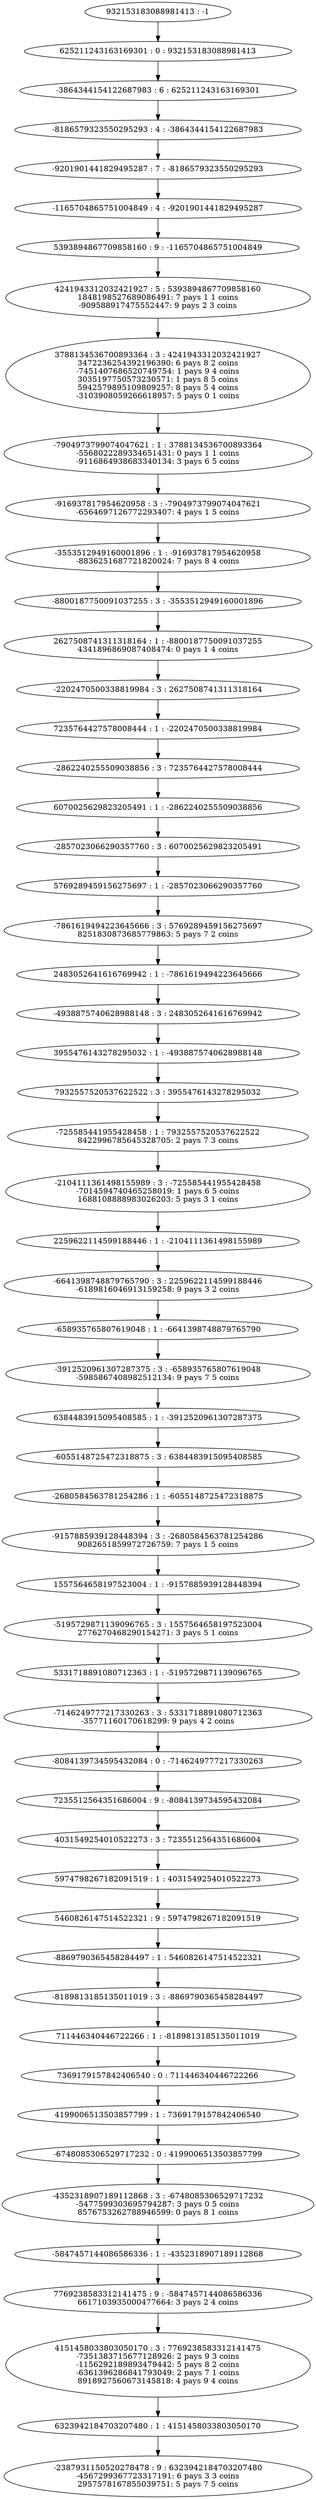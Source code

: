 digraph "plots_10_0.2_0.1_1000000.0_6000.0_2880000.0/tree_0_55.dot" {
	0 [label="932153183088981413 : -1"]
	1 [label="625211243163169301 : 0 : 932153183088981413
"]
	2 [label="-3864344154122687983 : 6 : 625211243163169301
"]
	3 [label="-8186579323550295293 : 4 : -3864344154122687983
"]
	4 [label="-9201901441829495287 : 7 : -8186579323550295293
"]
	5 [label="-1165704865751004849 : 4 : -9201901441829495287
"]
	6 [label="5393894867709858160 : 9 : -1165704865751004849
"]
	7 [label="4241943312032421927 : 5 : 5393894867709858160
1848198527689086491: 7 pays 1 1 coins
-909588917475552447: 9 pays 2 3 coins
"]
	8 [label="3788134536700893364 : 3 : 4241943312032421927
3472236254392196390: 6 pays 8 2 coins
-7451407686520749754: 1 pays 9 4 coins
3035197750573230571: 1 pays 8 5 coins
5942579895109809257: 8 pays 5 4 coins
-3103908059266618957: 5 pays 0 1 coins
"]
	9 [label="-7904973799074047621 : 1 : 3788134536700893364
-5568022289334651431: 0 pays 1 1 coins
-9116864938683340134: 3 pays 6 5 coins
"]
	10 [label="-916937817954620958 : 3 : -7904973799074047621
-6564697126772293407: 4 pays 1 5 coins
"]
	11 [label="-3553512949160001896 : 1 : -916937817954620958
-8836251687721820024: 7 pays 8 4 coins
"]
	12 [label="-8800187750091037255 : 3 : -3553512949160001896
"]
	13 [label="2627508741311318164 : 1 : -8800187750091037255
4341896869087408474: 0 pays 1 4 coins
"]
	14 [label="-2202470500338819984 : 3 : 2627508741311318164
"]
	15 [label="7235764427578008444 : 1 : -2202470500338819984
"]
	16 [label="-2862240255509038856 : 3 : 7235764427578008444
"]
	17 [label="6070025629823205491 : 1 : -2862240255509038856
"]
	18 [label="-2857023066290357760 : 3 : 6070025629823205491
"]
	19 [label="5769289459156275697 : 1 : -2857023066290357760
"]
	20 [label="-7861619494223645666 : 3 : 5769289459156275697
8251830873685779863: 5 pays 7 2 coins
"]
	21 [label="2483052641616769942 : 1 : -7861619494223645666
"]
	22 [label="-4938875740628988148 : 3 : 2483052641616769942
"]
	23 [label="3955476143278295032 : 1 : -4938875740628988148
"]
	24 [label="7932557520537622522 : 3 : 3955476143278295032
"]
	25 [label="-725585441955428458 : 1 : 7932557520537622522
8422996785645328705: 2 pays 7 3 coins
"]
	26 [label="-2104111361498155989 : 3 : -725585441955428458
-7014594740465258019: 1 pays 6 5 coins
1688108888983026203: 5 pays 3 1 coins
"]
	27 [label="2259622114599188446 : 1 : -2104111361498155989
"]
	28 [label="-6641398748879765790 : 3 : 2259622114599188446
-6189816046913159258: 9 pays 3 2 coins
"]
	29 [label="-658935765807619048 : 1 : -6641398748879765790
"]
	30 [label="-3912520961307287375 : 3 : -658935765807619048
-5985867408982512134: 9 pays 7 5 coins
"]
	31 [label="6384483915095408585 : 1 : -3912520961307287375
"]
	32 [label="-6055148725472318875 : 3 : 6384483915095408585
"]
	33 [label="-2680584563781254286 : 1 : -6055148725472318875
"]
	34 [label="-9157885939128448394 : 3 : -2680584563781254286
9082651859972726759: 7 pays 1 5 coins
"]
	35 [label="1557564658197523004 : 1 : -9157885939128448394
"]
	36 [label="-5195729871139096765 : 3 : 1557564658197523004
2776270468290154271: 3 pays 5 1 coins
"]
	37 [label="5331718891080712363 : 1 : -5195729871139096765
"]
	38 [label="-7146249777217330263 : 3 : 5331718891080712363
-35771160170618299: 9 pays 4 2 coins
"]
	39 [label="-8084139734595432084 : 0 : -7146249777217330263
"]
	40 [label="7235512564351686004 : 9 : -8084139734595432084
"]
	41 [label="4031549254010522273 : 3 : 7235512564351686004
"]
	42 [label="5974798267182091519 : 1 : 4031549254010522273
"]
	43 [label="5460826147514522321 : 9 : 5974798267182091519
"]
	44 [label="-8869790365458284497 : 1 : 5460826147514522321
"]
	45 [label="-8189813185135011019 : 3 : -8869790365458284497
"]
	46 [label="711446340446722266 : 1 : -8189813185135011019
"]
	47 [label="7369179157842406540 : 0 : 711446340446722266
"]
	48 [label="4199006513503857799 : 1 : 7369179157842406540
"]
	49 [label="-6748085306529717232 : 0 : 4199006513503857799
"]
	50 [label="-4352318907189112868 : 3 : -6748085306529717232
-5477599303695794287: 3 pays 0 5 coins
8576753262788946599: 0 pays 8 1 coins
"]
	51 [label="-5847457144086586336 : 1 : -4352318907189112868
"]
	52 [label="7769238583312141475 : 9 : -5847457144086586336
6617103935000477664: 3 pays 2 4 coins
"]
	53 [label="4151458033803050170 : 3 : 7769238583312141475
-7351383715677128926: 2 pays 9 3 coins
-1156292189893479442: 5 pays 8 2 coins
-6361396286841793049: 2 pays 7 1 coins
8918927560673145818: 4 pays 9 4 coins
"]
	54 [label="6323942184703207480 : 1 : 4151458033803050170
"]
	55 [label="-2387931150520278478 : 9 : 6323942184703207480
-4567299367723317191: 6 pays 3 3 coins
2957578167855039751: 5 pays 7 5 coins
"]
	0 -> 1
	1 -> 2
	2 -> 3
	3 -> 4
	4 -> 5
	5 -> 6
	6 -> 7
	7 -> 8
	8 -> 9
	9 -> 10
	10 -> 11
	11 -> 12
	12 -> 13
	13 -> 14
	14 -> 15
	15 -> 16
	16 -> 17
	17 -> 18
	18 -> 19
	19 -> 20
	20 -> 21
	21 -> 22
	22 -> 23
	23 -> 24
	24 -> 25
	25 -> 26
	26 -> 27
	27 -> 28
	28 -> 29
	29 -> 30
	30 -> 31
	31 -> 32
	32 -> 33
	33 -> 34
	34 -> 35
	35 -> 36
	36 -> 37
	37 -> 38
	38 -> 39
	39 -> 40
	40 -> 41
	41 -> 42
	42 -> 43
	43 -> 44
	44 -> 45
	45 -> 46
	46 -> 47
	47 -> 48
	48 -> 49
	49 -> 50
	50 -> 51
	51 -> 52
	52 -> 53
	53 -> 54
	54 -> 55
}
